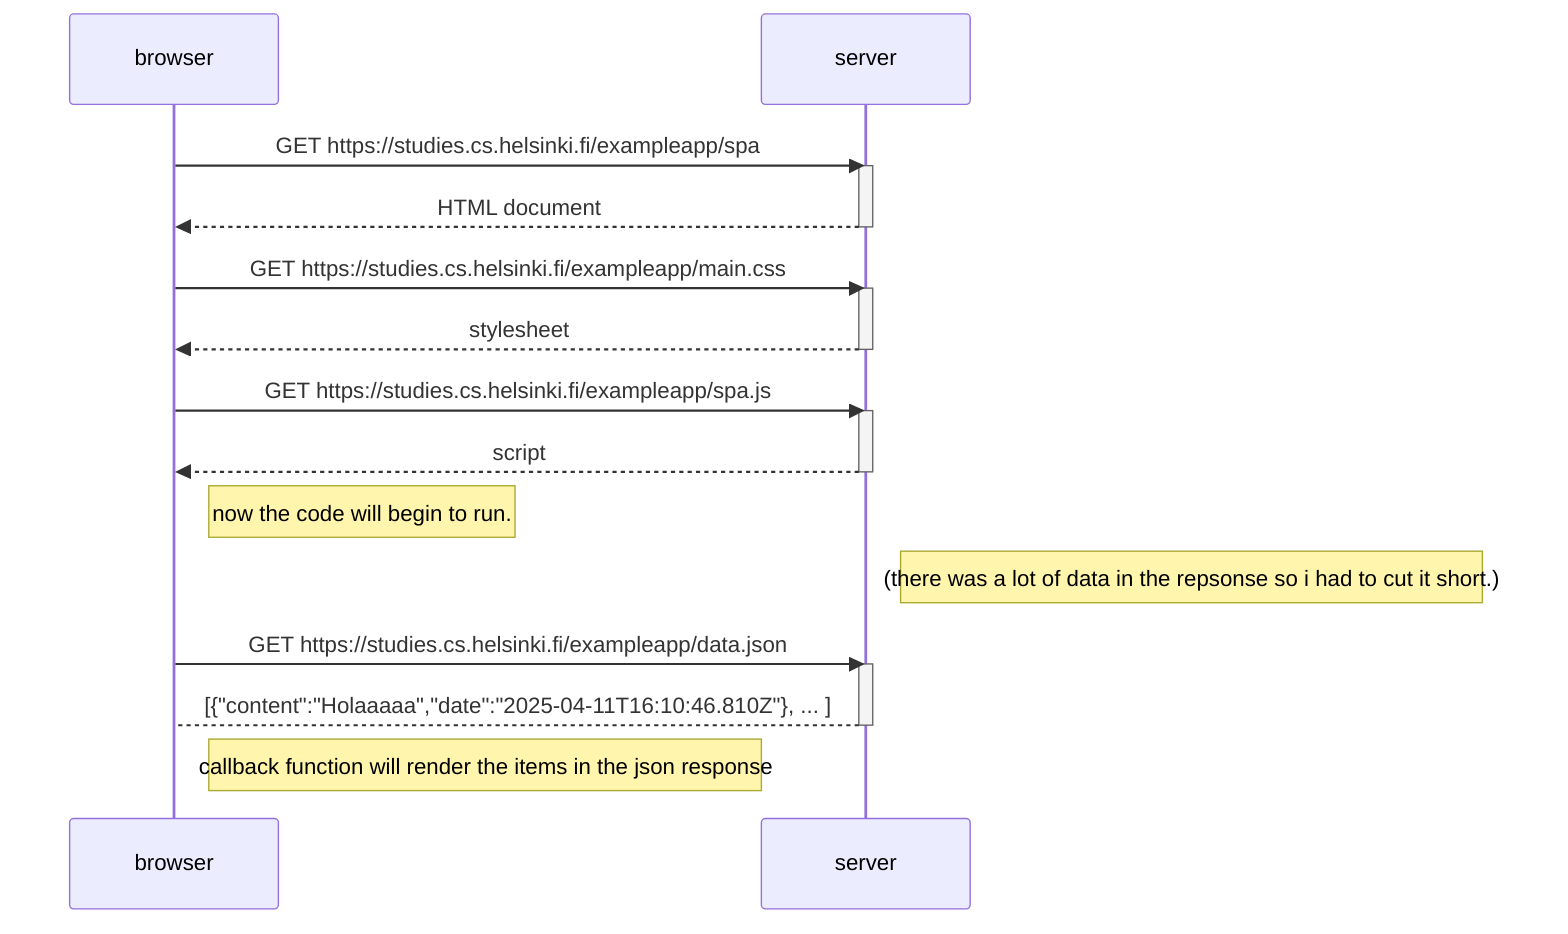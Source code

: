 sequenceDiagram

    participant browser
    participant server

    browser->>server: GET https://studies.cs.helsinki.fi/exampleapp/spa 
    activate server
    server-->>browser: HTML document
    deactivate server

    browser->>server: GET https://studies.cs.helsinki.fi/exampleapp/main.css
    activate server
    server-->>browser: stylesheet
    deactivate server 

    browser->>server: GET https://studies.cs.helsinki.fi/exampleapp/spa.js
    activate server 
    server-->>browser: script
    deactivate server 

    Note right of browser: now the code will begin to run. 
    Note right of server: (there was a lot of data in the repsonse so i had to cut it short.)

    browser->>server: GET https://studies.cs.helsinki.fi/exampleapp/data.json
    activate server
    server-->browser: [{"content":"Holaaaaa","date":"2025-04-11T16:10:46.810Z"}, ... ] 
    deactivate server 

    Note right of browser: callback function will render the items in the json response
